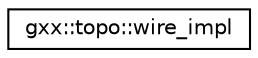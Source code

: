 digraph "Graphical Class Hierarchy"
{
  edge [fontname="Helvetica",fontsize="10",labelfontname="Helvetica",labelfontsize="10"];
  node [fontname="Helvetica",fontsize="10",shape=record];
  rankdir="LR";
  Node1 [label="gxx::topo::wire_impl",height=0.2,width=0.4,color="black", fillcolor="white", style="filled",URL="$classgxx_1_1topo_1_1wire__impl.html"];
}
